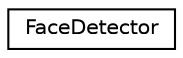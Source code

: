 digraph "Graphical Class Hierarchy"
{
  edge [fontname="Helvetica",fontsize="10",labelfontname="Helvetica",labelfontsize="10"];
  node [fontname="Helvetica",fontsize="10",shape=record];
  rankdir="LR";
  Node1 [label="FaceDetector",height=0.2,width=0.4,color="black", fillcolor="white", style="filled",URL="$classFaceDetector.html",tooltip="Class that implements a face detection algorithm based on a Haar cascade classifier. "];
}

